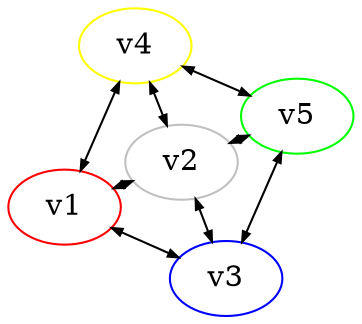graph{
    layout="neato"
    beautify=true
    v1 [color=red]
    v2 [color=gray]
    v3 [color=blue]
    v4 [color=yellow]
    v5 [color=green]
    
    v2 -- v1 [dir=both][arrowsize=0.5]
    v2 -- v3 [dir=both][arrowsize=0.5]
    v2 -- v4 [dir=both][arrowsize=0.5]
    v2 -- v5 [dir=both][arrowsize=0.5]
    v1 -- v4 [dir=both][arrowsize=0.5]
    v4 -- v5 [dir=both][arrowsize=0.5]
    v5 -- v3 [dir=both][arrowsize=0.5]
    v3 -- v1 [dir=both][arrowsize=0.5]
}